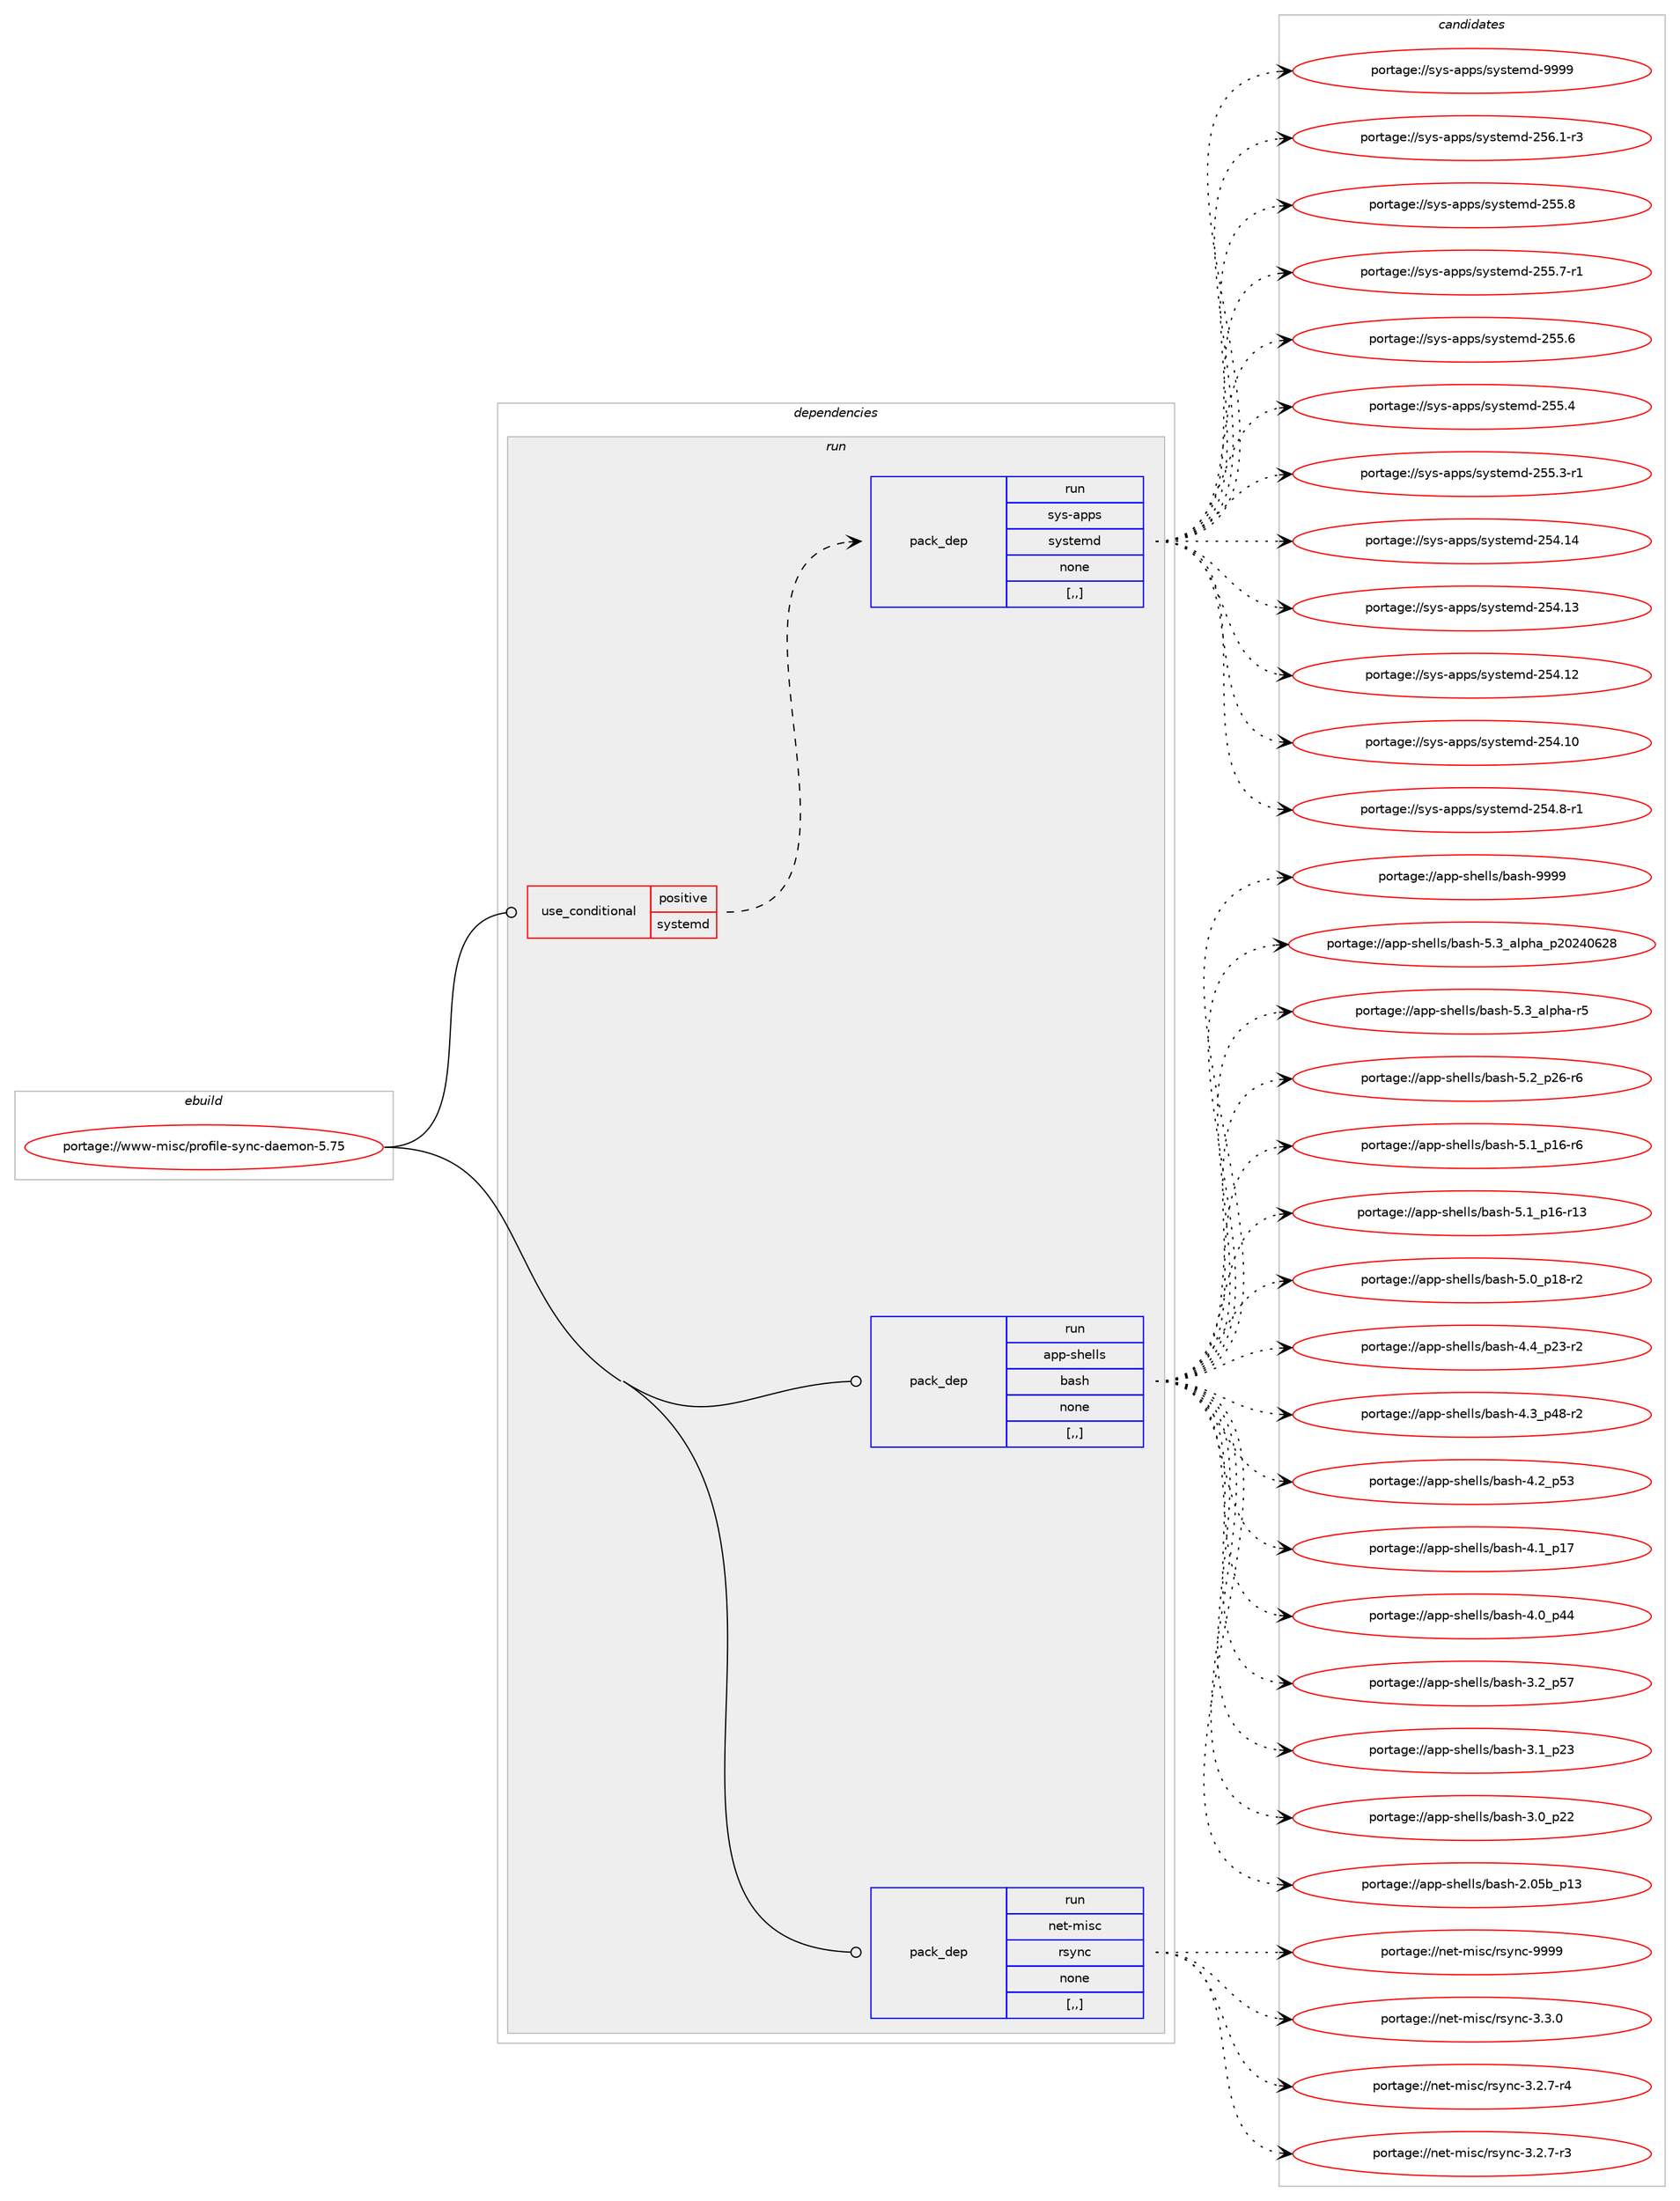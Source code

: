 digraph prolog {

# *************
# Graph options
# *************

newrank=true;
concentrate=true;
compound=true;
graph [rankdir=LR,fontname=Helvetica,fontsize=10,ranksep=1.5];#, ranksep=2.5, nodesep=0.2];
edge  [arrowhead=vee];
node  [fontname=Helvetica,fontsize=10];

# **********
# The ebuild
# **********

subgraph cluster_leftcol {
color=gray;
rank=same;
label=<<i>ebuild</i>>;
id [label="portage://www-misc/profile-sync-daemon-5.75", color=red, width=4, href="../www-misc/profile-sync-daemon-5.75.svg"];
}

# ****************
# The dependencies
# ****************

subgraph cluster_midcol {
color=gray;
label=<<i>dependencies</i>>;
subgraph cluster_compile {
fillcolor="#eeeeee";
style=filled;
label=<<i>compile</i>>;
}
subgraph cluster_compileandrun {
fillcolor="#eeeeee";
style=filled;
label=<<i>compile and run</i>>;
}
subgraph cluster_run {
fillcolor="#eeeeee";
style=filled;
label=<<i>run</i>>;
subgraph cond845 {
dependency4943 [label=<<TABLE BORDER="0" CELLBORDER="1" CELLSPACING="0" CELLPADDING="4"><TR><TD ROWSPAN="3" CELLPADDING="10">use_conditional</TD></TR><TR><TD>positive</TD></TR><TR><TD>systemd</TD></TR></TABLE>>, shape=none, color=red];
subgraph pack4028 {
dependency4944 [label=<<TABLE BORDER="0" CELLBORDER="1" CELLSPACING="0" CELLPADDING="4" WIDTH="220"><TR><TD ROWSPAN="6" CELLPADDING="30">pack_dep</TD></TR><TR><TD WIDTH="110">run</TD></TR><TR><TD>sys-apps</TD></TR><TR><TD>systemd</TD></TR><TR><TD>none</TD></TR><TR><TD>[,,]</TD></TR></TABLE>>, shape=none, color=blue];
}
dependency4943:e -> dependency4944:w [weight=20,style="dashed",arrowhead="vee"];
}
id:e -> dependency4943:w [weight=20,style="solid",arrowhead="odot"];
subgraph pack4029 {
dependency4945 [label=<<TABLE BORDER="0" CELLBORDER="1" CELLSPACING="0" CELLPADDING="4" WIDTH="220"><TR><TD ROWSPAN="6" CELLPADDING="30">pack_dep</TD></TR><TR><TD WIDTH="110">run</TD></TR><TR><TD>app-shells</TD></TR><TR><TD>bash</TD></TR><TR><TD>none</TD></TR><TR><TD>[,,]</TD></TR></TABLE>>, shape=none, color=blue];
}
id:e -> dependency4945:w [weight=20,style="solid",arrowhead="odot"];
subgraph pack4030 {
dependency4946 [label=<<TABLE BORDER="0" CELLBORDER="1" CELLSPACING="0" CELLPADDING="4" WIDTH="220"><TR><TD ROWSPAN="6" CELLPADDING="30">pack_dep</TD></TR><TR><TD WIDTH="110">run</TD></TR><TR><TD>net-misc</TD></TR><TR><TD>rsync</TD></TR><TR><TD>none</TD></TR><TR><TD>[,,]</TD></TR></TABLE>>, shape=none, color=blue];
}
id:e -> dependency4946:w [weight=20,style="solid",arrowhead="odot"];
}
}

# **************
# The candidates
# **************

subgraph cluster_choices {
rank=same;
color=gray;
label=<<i>candidates</i>>;

subgraph choice4028 {
color=black;
nodesep=1;
choice1151211154597112112115471151211151161011091004557575757 [label="portage://sys-apps/systemd-9999", color=red, width=4,href="../sys-apps/systemd-9999.svg"];
choice1151211154597112112115471151211151161011091004550535446494511451 [label="portage://sys-apps/systemd-256.1-r3", color=red, width=4,href="../sys-apps/systemd-256.1-r3.svg"];
choice115121115459711211211547115121115116101109100455053534656 [label="portage://sys-apps/systemd-255.8", color=red, width=4,href="../sys-apps/systemd-255.8.svg"];
choice1151211154597112112115471151211151161011091004550535346554511449 [label="portage://sys-apps/systemd-255.7-r1", color=red, width=4,href="../sys-apps/systemd-255.7-r1.svg"];
choice115121115459711211211547115121115116101109100455053534654 [label="portage://sys-apps/systemd-255.6", color=red, width=4,href="../sys-apps/systemd-255.6.svg"];
choice115121115459711211211547115121115116101109100455053534652 [label="portage://sys-apps/systemd-255.4", color=red, width=4,href="../sys-apps/systemd-255.4.svg"];
choice1151211154597112112115471151211151161011091004550535346514511449 [label="portage://sys-apps/systemd-255.3-r1", color=red, width=4,href="../sys-apps/systemd-255.3-r1.svg"];
choice11512111545971121121154711512111511610110910045505352464952 [label="portage://sys-apps/systemd-254.14", color=red, width=4,href="../sys-apps/systemd-254.14.svg"];
choice11512111545971121121154711512111511610110910045505352464951 [label="portage://sys-apps/systemd-254.13", color=red, width=4,href="../sys-apps/systemd-254.13.svg"];
choice11512111545971121121154711512111511610110910045505352464950 [label="portage://sys-apps/systemd-254.12", color=red, width=4,href="../sys-apps/systemd-254.12.svg"];
choice11512111545971121121154711512111511610110910045505352464948 [label="portage://sys-apps/systemd-254.10", color=red, width=4,href="../sys-apps/systemd-254.10.svg"];
choice1151211154597112112115471151211151161011091004550535246564511449 [label="portage://sys-apps/systemd-254.8-r1", color=red, width=4,href="../sys-apps/systemd-254.8-r1.svg"];
dependency4944:e -> choice1151211154597112112115471151211151161011091004557575757:w [style=dotted,weight="100"];
dependency4944:e -> choice1151211154597112112115471151211151161011091004550535446494511451:w [style=dotted,weight="100"];
dependency4944:e -> choice115121115459711211211547115121115116101109100455053534656:w [style=dotted,weight="100"];
dependency4944:e -> choice1151211154597112112115471151211151161011091004550535346554511449:w [style=dotted,weight="100"];
dependency4944:e -> choice115121115459711211211547115121115116101109100455053534654:w [style=dotted,weight="100"];
dependency4944:e -> choice115121115459711211211547115121115116101109100455053534652:w [style=dotted,weight="100"];
dependency4944:e -> choice1151211154597112112115471151211151161011091004550535346514511449:w [style=dotted,weight="100"];
dependency4944:e -> choice11512111545971121121154711512111511610110910045505352464952:w [style=dotted,weight="100"];
dependency4944:e -> choice11512111545971121121154711512111511610110910045505352464951:w [style=dotted,weight="100"];
dependency4944:e -> choice11512111545971121121154711512111511610110910045505352464950:w [style=dotted,weight="100"];
dependency4944:e -> choice11512111545971121121154711512111511610110910045505352464948:w [style=dotted,weight="100"];
dependency4944:e -> choice1151211154597112112115471151211151161011091004550535246564511449:w [style=dotted,weight="100"];
}
subgraph choice4029 {
color=black;
nodesep=1;
choice97112112451151041011081081154798971151044557575757 [label="portage://app-shells/bash-9999", color=red, width=4,href="../app-shells/bash-9999.svg"];
choice971121124511510410110810811547989711510445534651959710811210497951125048505248545056 [label="portage://app-shells/bash-5.3_alpha_p20240628", color=red, width=4,href="../app-shells/bash-5.3_alpha_p20240628.svg"];
choice9711211245115104101108108115479897115104455346519597108112104974511453 [label="portage://app-shells/bash-5.3_alpha-r5", color=red, width=4,href="../app-shells/bash-5.3_alpha-r5.svg"];
choice9711211245115104101108108115479897115104455346509511250544511454 [label="portage://app-shells/bash-5.2_p26-r6", color=red, width=4,href="../app-shells/bash-5.2_p26-r6.svg"];
choice9711211245115104101108108115479897115104455346499511249544511454 [label="portage://app-shells/bash-5.1_p16-r6", color=red, width=4,href="../app-shells/bash-5.1_p16-r6.svg"];
choice971121124511510410110810811547989711510445534649951124954451144951 [label="portage://app-shells/bash-5.1_p16-r13", color=red, width=4,href="../app-shells/bash-5.1_p16-r13.svg"];
choice9711211245115104101108108115479897115104455346489511249564511450 [label="portage://app-shells/bash-5.0_p18-r2", color=red, width=4,href="../app-shells/bash-5.0_p18-r2.svg"];
choice9711211245115104101108108115479897115104455246529511250514511450 [label="portage://app-shells/bash-4.4_p23-r2", color=red, width=4,href="../app-shells/bash-4.4_p23-r2.svg"];
choice9711211245115104101108108115479897115104455246519511252564511450 [label="portage://app-shells/bash-4.3_p48-r2", color=red, width=4,href="../app-shells/bash-4.3_p48-r2.svg"];
choice971121124511510410110810811547989711510445524650951125351 [label="portage://app-shells/bash-4.2_p53", color=red, width=4,href="../app-shells/bash-4.2_p53.svg"];
choice971121124511510410110810811547989711510445524649951124955 [label="portage://app-shells/bash-4.1_p17", color=red, width=4,href="../app-shells/bash-4.1_p17.svg"];
choice971121124511510410110810811547989711510445524648951125252 [label="portage://app-shells/bash-4.0_p44", color=red, width=4,href="../app-shells/bash-4.0_p44.svg"];
choice971121124511510410110810811547989711510445514650951125355 [label="portage://app-shells/bash-3.2_p57", color=red, width=4,href="../app-shells/bash-3.2_p57.svg"];
choice971121124511510410110810811547989711510445514649951125051 [label="portage://app-shells/bash-3.1_p23", color=red, width=4,href="../app-shells/bash-3.1_p23.svg"];
choice971121124511510410110810811547989711510445514648951125050 [label="portage://app-shells/bash-3.0_p22", color=red, width=4,href="../app-shells/bash-3.0_p22.svg"];
choice9711211245115104101108108115479897115104455046485398951124951 [label="portage://app-shells/bash-2.05b_p13", color=red, width=4,href="../app-shells/bash-2.05b_p13.svg"];
dependency4945:e -> choice97112112451151041011081081154798971151044557575757:w [style=dotted,weight="100"];
dependency4945:e -> choice971121124511510410110810811547989711510445534651959710811210497951125048505248545056:w [style=dotted,weight="100"];
dependency4945:e -> choice9711211245115104101108108115479897115104455346519597108112104974511453:w [style=dotted,weight="100"];
dependency4945:e -> choice9711211245115104101108108115479897115104455346509511250544511454:w [style=dotted,weight="100"];
dependency4945:e -> choice9711211245115104101108108115479897115104455346499511249544511454:w [style=dotted,weight="100"];
dependency4945:e -> choice971121124511510410110810811547989711510445534649951124954451144951:w [style=dotted,weight="100"];
dependency4945:e -> choice9711211245115104101108108115479897115104455346489511249564511450:w [style=dotted,weight="100"];
dependency4945:e -> choice9711211245115104101108108115479897115104455246529511250514511450:w [style=dotted,weight="100"];
dependency4945:e -> choice9711211245115104101108108115479897115104455246519511252564511450:w [style=dotted,weight="100"];
dependency4945:e -> choice971121124511510410110810811547989711510445524650951125351:w [style=dotted,weight="100"];
dependency4945:e -> choice971121124511510410110810811547989711510445524649951124955:w [style=dotted,weight="100"];
dependency4945:e -> choice971121124511510410110810811547989711510445524648951125252:w [style=dotted,weight="100"];
dependency4945:e -> choice971121124511510410110810811547989711510445514650951125355:w [style=dotted,weight="100"];
dependency4945:e -> choice971121124511510410110810811547989711510445514649951125051:w [style=dotted,weight="100"];
dependency4945:e -> choice971121124511510410110810811547989711510445514648951125050:w [style=dotted,weight="100"];
dependency4945:e -> choice9711211245115104101108108115479897115104455046485398951124951:w [style=dotted,weight="100"];
}
subgraph choice4030 {
color=black;
nodesep=1;
choice110101116451091051159947114115121110994557575757 [label="portage://net-misc/rsync-9999", color=red, width=4,href="../net-misc/rsync-9999.svg"];
choice11010111645109105115994711411512111099455146514648 [label="portage://net-misc/rsync-3.3.0", color=red, width=4,href="../net-misc/rsync-3.3.0.svg"];
choice110101116451091051159947114115121110994551465046554511452 [label="portage://net-misc/rsync-3.2.7-r4", color=red, width=4,href="../net-misc/rsync-3.2.7-r4.svg"];
choice110101116451091051159947114115121110994551465046554511451 [label="portage://net-misc/rsync-3.2.7-r3", color=red, width=4,href="../net-misc/rsync-3.2.7-r3.svg"];
dependency4946:e -> choice110101116451091051159947114115121110994557575757:w [style=dotted,weight="100"];
dependency4946:e -> choice11010111645109105115994711411512111099455146514648:w [style=dotted,weight="100"];
dependency4946:e -> choice110101116451091051159947114115121110994551465046554511452:w [style=dotted,weight="100"];
dependency4946:e -> choice110101116451091051159947114115121110994551465046554511451:w [style=dotted,weight="100"];
}
}

}
